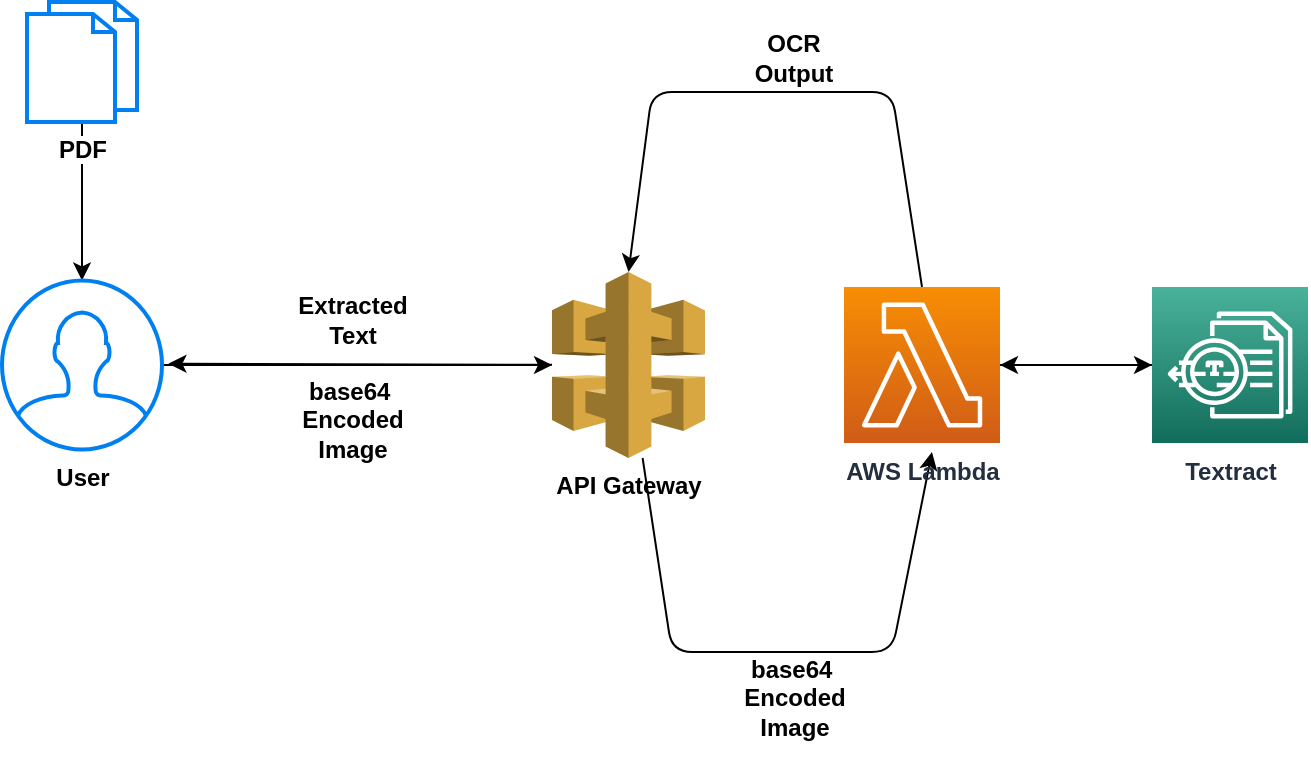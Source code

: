 <mxfile>
    <diagram id="6I0VWqCgP7JPpdnrNpuH" name="Page-1">
        <mxGraphModel dx="721" dy="917" grid="1" gridSize="10" guides="1" tooltips="1" connect="1" arrows="1" fold="1" page="1" pageScale="1" pageWidth="850" pageHeight="1100" math="0" shadow="0">
            <root>
                <mxCell id="0"/>
                <mxCell id="1" parent="0"/>
                <mxCell id="32" style="edgeStyle=none;html=1;" edge="1" parent="1" source="2" target="29">
                    <mxGeometry relative="1" as="geometry">
                        <mxPoint x="237.5" y="380" as="targetPoint"/>
                    </mxGeometry>
                </mxCell>
                <mxCell id="2" value="&lt;b&gt;PDF&lt;/b&gt;" style="html=1;verticalLabelPosition=bottom;align=center;labelBackgroundColor=#ffffff;verticalAlign=top;strokeWidth=2;strokeColor=#0080F0;shadow=0;dashed=0;shape=mxgraph.ios7.icons.documents;" vertex="1" parent="1">
                    <mxGeometry x="137.5" y="195" width="55" height="60" as="geometry"/>
                </mxCell>
                <mxCell id="12" style="html=1;entryX=1;entryY=0.5;entryDx=0;entryDy=0;entryPerimeter=0;" edge="1" parent="1" source="3" target="11">
                    <mxGeometry relative="1" as="geometry"/>
                </mxCell>
                <mxCell id="3" value="&lt;b&gt;Textract&lt;/b&gt;" style="sketch=0;points=[[0,0,0],[0.25,0,0],[0.5,0,0],[0.75,0,0],[1,0,0],[0,1,0],[0.25,1,0],[0.5,1,0],[0.75,1,0],[1,1,0],[0,0.25,0],[0,0.5,0],[0,0.75,0],[1,0.25,0],[1,0.5,0],[1,0.75,0]];outlineConnect=0;fontColor=#232F3E;gradientColor=#4AB29A;gradientDirection=north;fillColor=#116D5B;strokeColor=#ffffff;dashed=0;verticalLabelPosition=bottom;verticalAlign=top;align=center;html=1;fontSize=12;fontStyle=0;aspect=fixed;shape=mxgraph.aws4.resourceIcon;resIcon=mxgraph.aws4.textract;" vertex="1" parent="1">
                    <mxGeometry x="700" y="337.5" width="78" height="78" as="geometry"/>
                </mxCell>
                <mxCell id="15" style="edgeStyle=none;html=1;" edge="1" parent="1" source="10">
                    <mxGeometry relative="1" as="geometry">
                        <mxPoint x="590" y="420" as="targetPoint"/>
                        <Array as="points">
                            <mxPoint x="460" y="520"/>
                            <mxPoint x="520" y="520"/>
                            <mxPoint x="570" y="520"/>
                        </Array>
                    </mxGeometry>
                </mxCell>
                <mxCell id="31" style="edgeStyle=none;html=1;entryX=1.04;entryY=0.492;entryDx=0;entryDy=0;entryPerimeter=0;" edge="1" parent="1" source="10" target="29">
                    <mxGeometry relative="1" as="geometry"/>
                </mxCell>
                <mxCell id="10" value="&lt;b&gt;API Gateway&lt;/b&gt;" style="outlineConnect=0;dashed=0;verticalLabelPosition=bottom;verticalAlign=top;align=center;html=1;shape=mxgraph.aws3.api_gateway;fillColor=#D9A741;gradientColor=none;" vertex="1" parent="1">
                    <mxGeometry x="400" y="330" width="76.5" height="93" as="geometry"/>
                </mxCell>
                <mxCell id="13" style="edgeStyle=none;html=1;entryX=0;entryY=0.5;entryDx=0;entryDy=0;entryPerimeter=0;" edge="1" parent="1" source="11" target="3">
                    <mxGeometry relative="1" as="geometry"/>
                </mxCell>
                <mxCell id="16" style="edgeStyle=none;html=1;exitX=0.5;exitY=0;exitDx=0;exitDy=0;exitPerimeter=0;entryX=0.5;entryY=0;entryDx=0;entryDy=0;entryPerimeter=0;" edge="1" parent="1" source="11" target="10">
                    <mxGeometry relative="1" as="geometry">
                        <Array as="points">
                            <mxPoint x="570" y="240"/>
                            <mxPoint x="510" y="240"/>
                            <mxPoint x="450" y="240"/>
                        </Array>
                    </mxGeometry>
                </mxCell>
                <mxCell id="11" value="&lt;b&gt;AWS Lambda&lt;/b&gt;" style="sketch=0;points=[[0,0,0],[0.25,0,0],[0.5,0,0],[0.75,0,0],[1,0,0],[0,1,0],[0.25,1,0],[0.5,1,0],[0.75,1,0],[1,1,0],[0,0.25,0],[0,0.5,0],[0,0.75,0],[1,0.25,0],[1,0.5,0],[1,0.75,0]];outlineConnect=0;fontColor=#232F3E;gradientColor=#F78E04;gradientDirection=north;fillColor=#D05C17;strokeColor=#ffffff;dashed=0;verticalLabelPosition=bottom;verticalAlign=top;align=center;html=1;fontSize=12;fontStyle=0;aspect=fixed;shape=mxgraph.aws4.resourceIcon;resIcon=mxgraph.aws4.lambda;" vertex="1" parent="1">
                    <mxGeometry x="546" y="337.5" width="78" height="78" as="geometry"/>
                </mxCell>
                <mxCell id="22" value="&lt;b&gt;OCR Output&lt;/b&gt;" style="text;html=1;strokeColor=none;fillColor=none;align=center;verticalAlign=middle;whiteSpace=wrap;rounded=0;" vertex="1" parent="1">
                    <mxGeometry x="491" y="208" width="60" height="30" as="geometry"/>
                </mxCell>
                <mxCell id="25" value="&lt;b&gt;base64&amp;nbsp;&lt;br&gt;Encoded&lt;br&gt;Image&lt;br&gt;&lt;/b&gt;" style="text;html=1;align=center;verticalAlign=middle;resizable=0;points=[];autosize=1;strokeColor=none;fillColor=none;" vertex="1" parent="1">
                    <mxGeometry x="486" y="513" width="70" height="60" as="geometry"/>
                </mxCell>
                <mxCell id="26" value="&lt;b&gt;base64&amp;nbsp;&lt;br&gt;Encoded&lt;br&gt;Image&lt;br&gt;&lt;/b&gt;" style="text;html=1;align=center;verticalAlign=middle;resizable=0;points=[];autosize=1;strokeColor=none;fillColor=none;" vertex="1" parent="1">
                    <mxGeometry x="265" y="374.25" width="70" height="60" as="geometry"/>
                </mxCell>
                <mxCell id="28" value="&lt;b&gt;Extracted&lt;br&gt;Text&lt;br&gt;&lt;/b&gt;" style="text;html=1;align=center;verticalAlign=middle;resizable=0;points=[];autosize=1;strokeColor=none;fillColor=none;" vertex="1" parent="1">
                    <mxGeometry x="260" y="334.25" width="80" height="40" as="geometry"/>
                </mxCell>
                <mxCell id="30" style="edgeStyle=none;html=1;" edge="1" parent="1" source="29" target="10">
                    <mxGeometry relative="1" as="geometry"/>
                </mxCell>
                <mxCell id="29" value="&lt;b&gt;User&lt;/b&gt;" style="html=1;verticalLabelPosition=bottom;align=center;labelBackgroundColor=#ffffff;verticalAlign=top;strokeWidth=2;strokeColor=#0080F0;shadow=0;dashed=0;shape=mxgraph.ios7.icons.user;" vertex="1" parent="1">
                    <mxGeometry x="125" y="334.25" width="80" height="84.5" as="geometry"/>
                </mxCell>
            </root>
        </mxGraphModel>
    </diagram>
</mxfile>